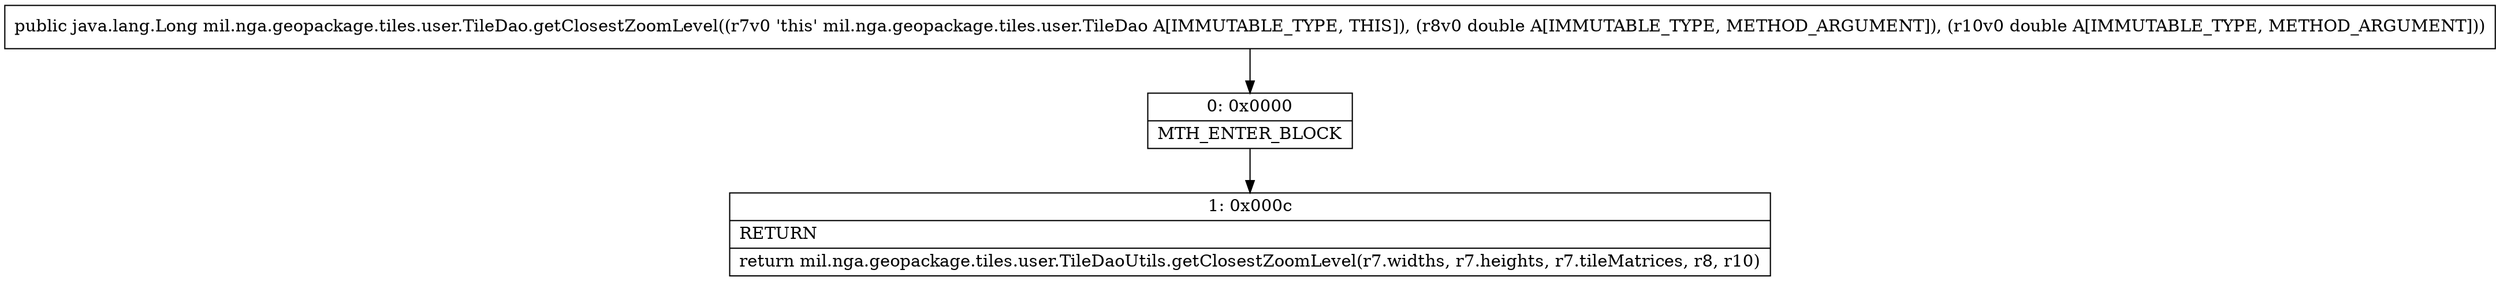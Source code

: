 digraph "CFG formil.nga.geopackage.tiles.user.TileDao.getClosestZoomLevel(DD)Ljava\/lang\/Long;" {
Node_0 [shape=record,label="{0\:\ 0x0000|MTH_ENTER_BLOCK\l}"];
Node_1 [shape=record,label="{1\:\ 0x000c|RETURN\l|return mil.nga.geopackage.tiles.user.TileDaoUtils.getClosestZoomLevel(r7.widths, r7.heights, r7.tileMatrices, r8, r10)\l}"];
MethodNode[shape=record,label="{public java.lang.Long mil.nga.geopackage.tiles.user.TileDao.getClosestZoomLevel((r7v0 'this' mil.nga.geopackage.tiles.user.TileDao A[IMMUTABLE_TYPE, THIS]), (r8v0 double A[IMMUTABLE_TYPE, METHOD_ARGUMENT]), (r10v0 double A[IMMUTABLE_TYPE, METHOD_ARGUMENT])) }"];
MethodNode -> Node_0;
Node_0 -> Node_1;
}

